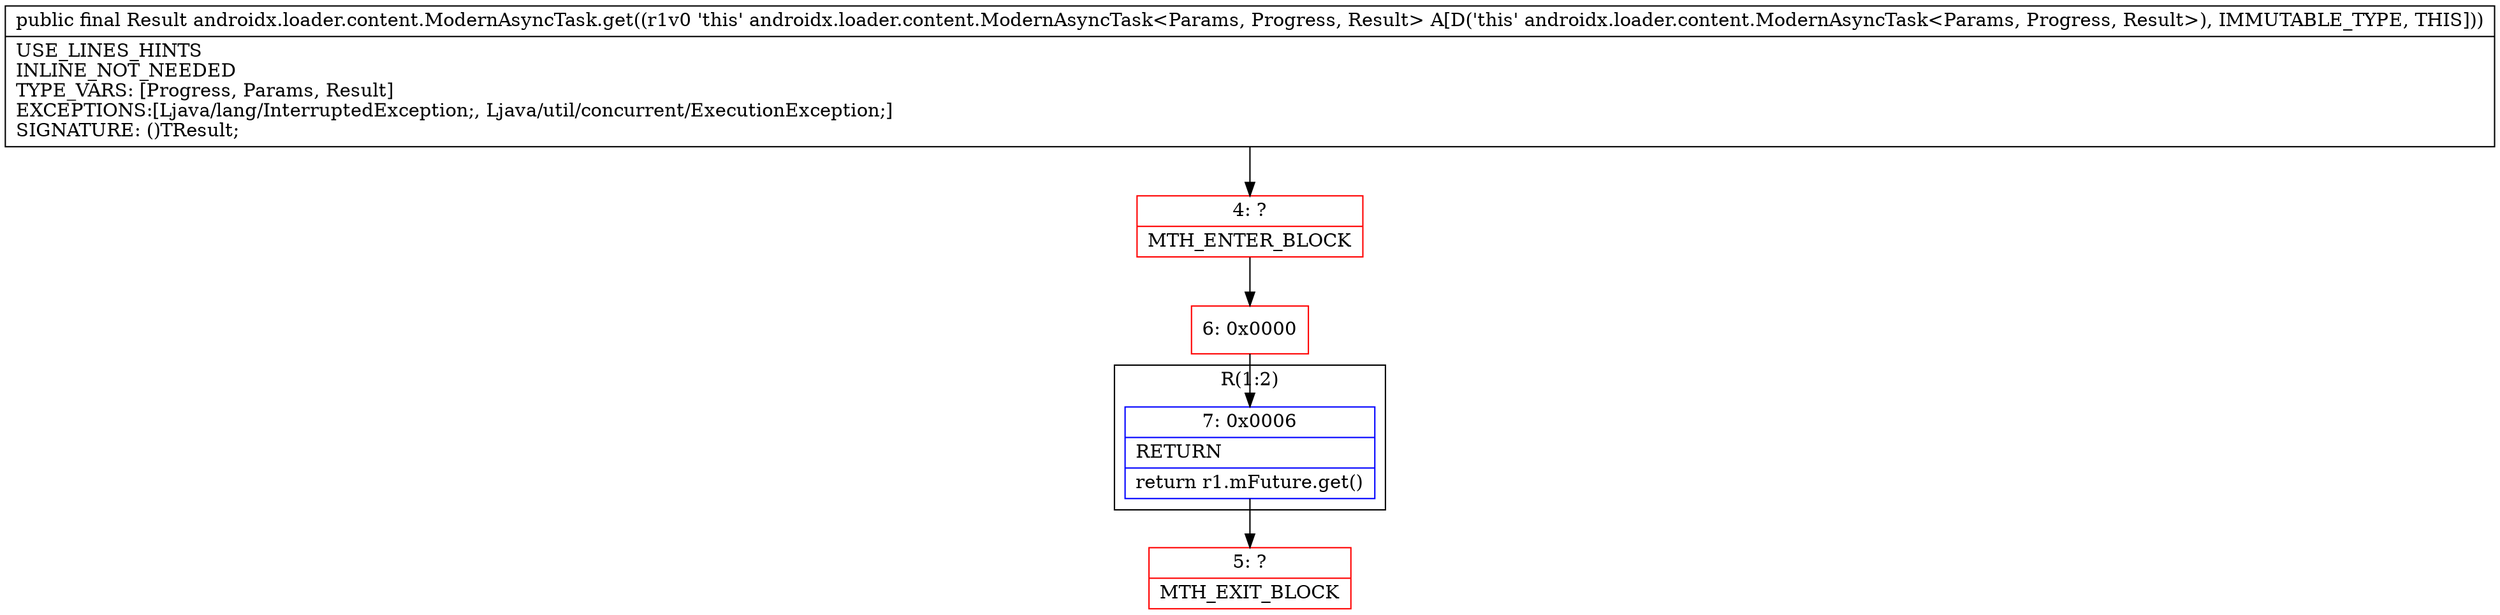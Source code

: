 digraph "CFG forandroidx.loader.content.ModernAsyncTask.get()Ljava\/lang\/Object;" {
subgraph cluster_Region_48261466 {
label = "R(1:2)";
node [shape=record,color=blue];
Node_7 [shape=record,label="{7\:\ 0x0006|RETURN\l|return r1.mFuture.get()\l}"];
}
Node_4 [shape=record,color=red,label="{4\:\ ?|MTH_ENTER_BLOCK\l}"];
Node_6 [shape=record,color=red,label="{6\:\ 0x0000}"];
Node_5 [shape=record,color=red,label="{5\:\ ?|MTH_EXIT_BLOCK\l}"];
MethodNode[shape=record,label="{public final Result androidx.loader.content.ModernAsyncTask.get((r1v0 'this' androidx.loader.content.ModernAsyncTask\<Params, Progress, Result\> A[D('this' androidx.loader.content.ModernAsyncTask\<Params, Progress, Result\>), IMMUTABLE_TYPE, THIS]))  | USE_LINES_HINTS\lINLINE_NOT_NEEDED\lTYPE_VARS: [Progress, Params, Result]\lEXCEPTIONS:[Ljava\/lang\/InterruptedException;, Ljava\/util\/concurrent\/ExecutionException;]\lSIGNATURE: ()TResult;\l}"];
MethodNode -> Node_4;Node_7 -> Node_5;
Node_4 -> Node_6;
Node_6 -> Node_7;
}

